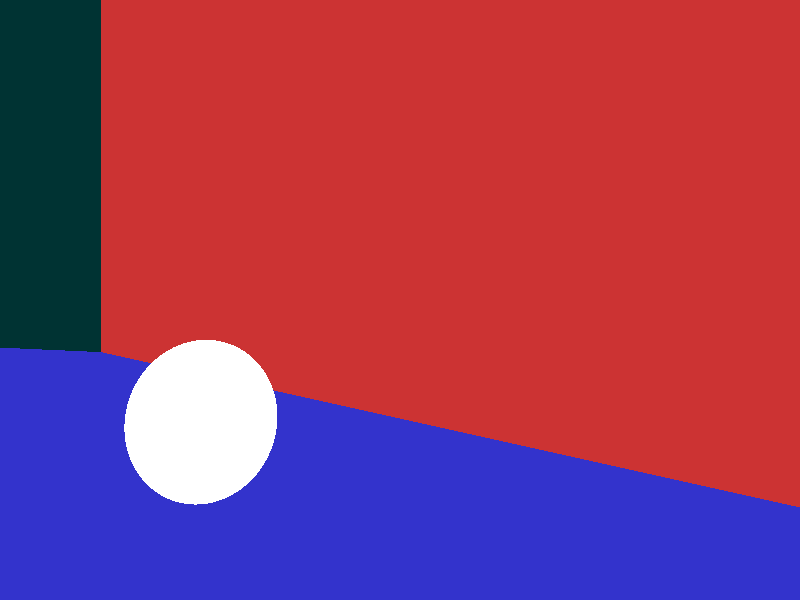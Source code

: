 // csc 473 reflection and refraction
camera {  location  <0, 0, 14>
up        <0,  1,  0>
right     <1.5, 0,  0>
look_at   <0, 0, 0>}
light_source {<-5, 3, 0> color rgb <0.3, 0.5, 0.3>}
//light_source {<-5, 3, 0> color rgb <0.6, 1.0, 0.6>}
light_source {<5, 10, 5> color rgb <0.3, 0.4, 0.5>}
// floor
plane {<0, 1, 0>, -5  
pigment {color rgb <0.2, 0.2, 0.8>}  
finish {ambient 0.4 diffuse 0.2 reflection 0.2}  }

// left wall

plane {<.707, 0, .707>, -8 
pigment {color rgb <0.8, 0.2, 0.2>}
finish {ambient 0.4 diffuse 0.2 reflection 0.2}  }

// back wall
plane {<-.707, 0, -.707>, 30  
pigment {color rgb <0.8, 0.4, 0.2>}
finish {ambient 0.4 diffuse 0.2 reflection 0.2}}

// back wall on the right
plane {<-.34, 0, -.94>, 30  
pigment {color rgb <0.0, 0.2, 0.2>}
finish {ambient 0.4 diffuse 0.8 reflection 0.2}}

sphere { <5.5, -3, -1>, 2
pigment {color rgbf <1.0, 1.0, 1.0, 0.8>}
finish {ambient 0.2 diffuse 0.8 reflection 0.1 refraction 1.0 ior 1.333}
}
